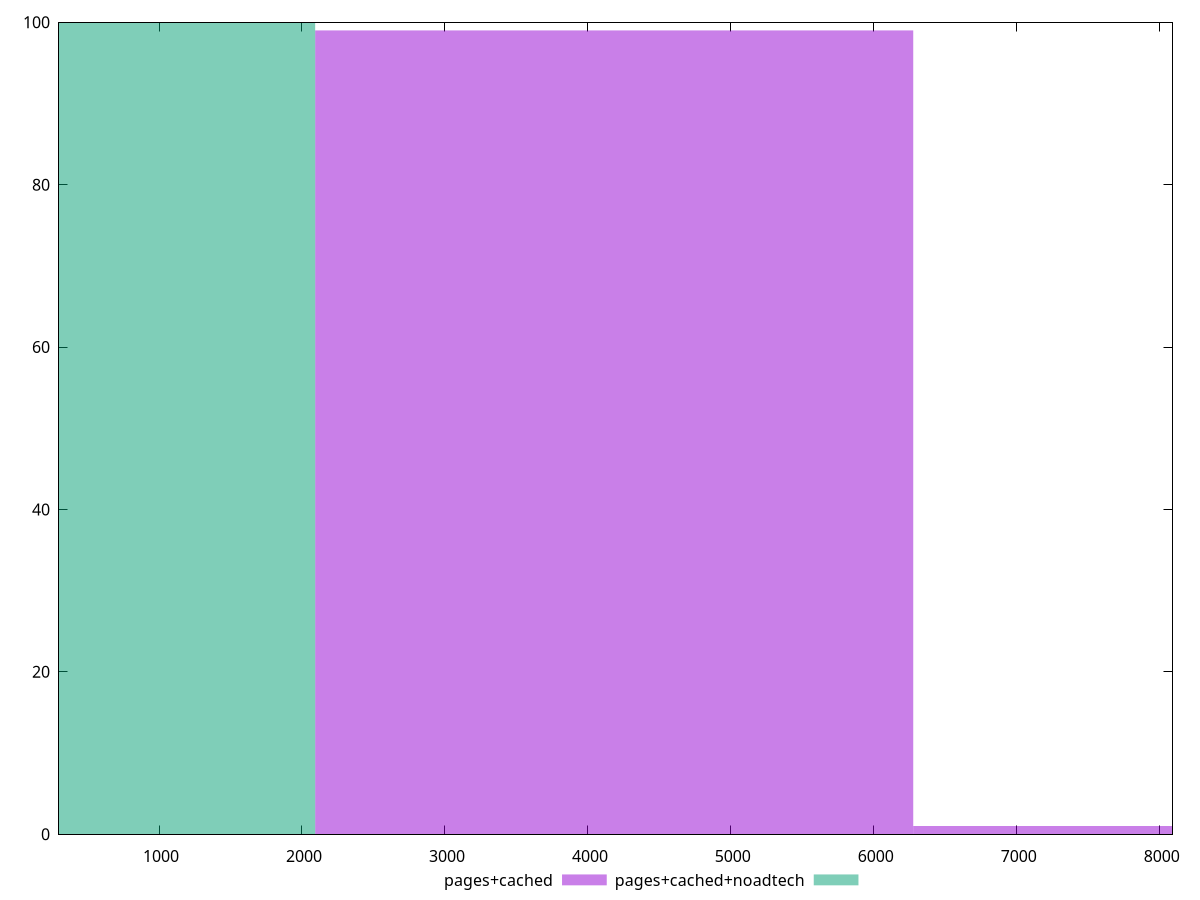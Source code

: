 reset

$pagesCached <<EOF
8368.2873866572 1
4184.1436933286 99
EOF

$pagesCachedNoadtech <<EOF
0 100
EOF

set key outside below
set boxwidth 4184.1436933286
set xrange [300:8090]
set yrange [0:100]
set trange [0:100]
set style fill transparent solid 0.5 noborder
set terminal svg size 640, 500 enhanced background rgb 'white'
set output "report_00009_2021-02-08T22-37-41.559Z/uses-text-compression/comparison/histogram/1_vs_2.svg"

plot $pagesCached title "pages+cached" with boxes, \
     $pagesCachedNoadtech title "pages+cached+noadtech" with boxes

reset
